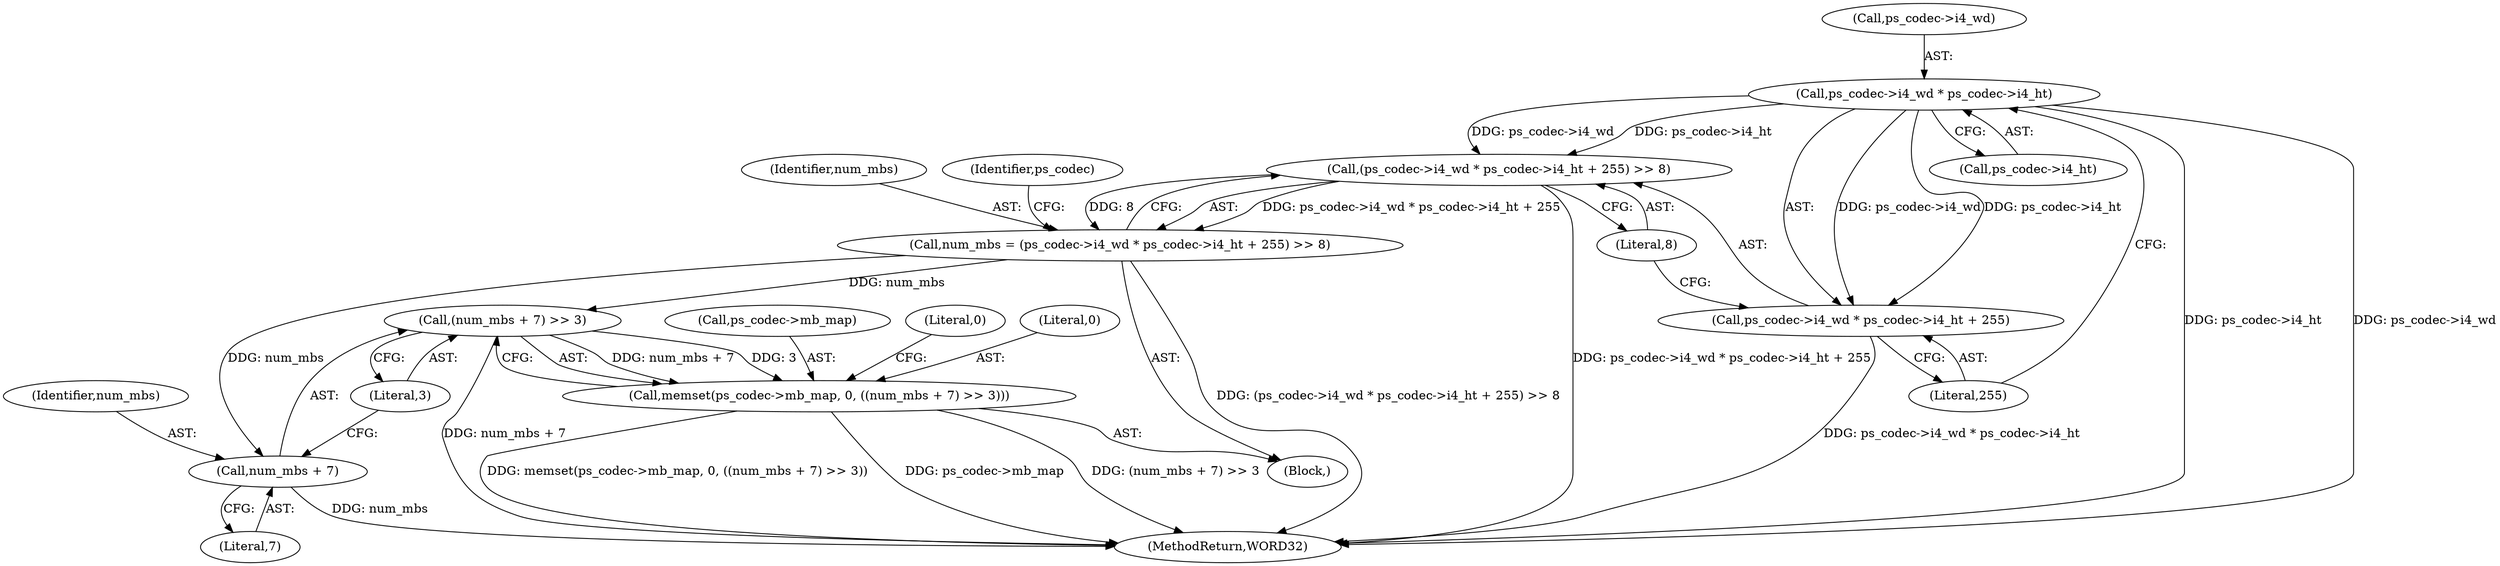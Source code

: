 digraph "0_Android_87fb7909c49e6a4510ba86ace1ffc83459c7e1b9@pointer" {
"1000328" [label="(Call,ps_codec->i4_wd * ps_codec->i4_ht)"];
"1000326" [label="(Call,(ps_codec->i4_wd * ps_codec->i4_ht + 255) >> 8)"];
"1000324" [label="(Call,num_mbs = (ps_codec->i4_wd * ps_codec->i4_ht + 255) >> 8)"];
"1000347" [label="(Call,(num_mbs + 7) >> 3)"];
"1000342" [label="(Call,memset(ps_codec->mb_map, 0, ((num_mbs + 7) >> 3)))"];
"1000348" [label="(Call,num_mbs + 7)"];
"1000327" [label="(Call,ps_codec->i4_wd * ps_codec->i4_ht + 255)"];
"1000322" [label="(Block,)"];
"1000346" [label="(Literal,0)"];
"1000335" [label="(Literal,255)"];
"1000329" [label="(Call,ps_codec->i4_wd)"];
"1000347" [label="(Call,(num_mbs + 7) >> 3)"];
"1000324" [label="(Call,num_mbs = (ps_codec->i4_wd * ps_codec->i4_ht + 255) >> 8)"];
"1000343" [label="(Call,ps_codec->mb_map)"];
"1000325" [label="(Identifier,num_mbs)"];
"1000342" [label="(Call,memset(ps_codec->mb_map, 0, ((num_mbs + 7) >> 3)))"];
"1000332" [label="(Call,ps_codec->i4_ht)"];
"1000349" [label="(Identifier,num_mbs)"];
"1000348" [label="(Call,num_mbs + 7)"];
"1000351" [label="(Literal,3)"];
"1000336" [label="(Literal,8)"];
"1000326" [label="(Call,(ps_codec->i4_wd * ps_codec->i4_ht + 255) >> 8)"];
"1000350" [label="(Literal,7)"];
"1001903" [label="(MethodReturn,WORD32)"];
"1000355" [label="(Literal,0)"];
"1000339" [label="(Identifier,ps_codec)"];
"1000328" [label="(Call,ps_codec->i4_wd * ps_codec->i4_ht)"];
"1000327" [label="(Call,ps_codec->i4_wd * ps_codec->i4_ht + 255)"];
"1000328" -> "1000327"  [label="AST: "];
"1000328" -> "1000332"  [label="CFG: "];
"1000329" -> "1000328"  [label="AST: "];
"1000332" -> "1000328"  [label="AST: "];
"1000335" -> "1000328"  [label="CFG: "];
"1000328" -> "1001903"  [label="DDG: ps_codec->i4_ht"];
"1000328" -> "1001903"  [label="DDG: ps_codec->i4_wd"];
"1000328" -> "1000326"  [label="DDG: ps_codec->i4_wd"];
"1000328" -> "1000326"  [label="DDG: ps_codec->i4_ht"];
"1000328" -> "1000327"  [label="DDG: ps_codec->i4_wd"];
"1000328" -> "1000327"  [label="DDG: ps_codec->i4_ht"];
"1000326" -> "1000324"  [label="AST: "];
"1000326" -> "1000336"  [label="CFG: "];
"1000327" -> "1000326"  [label="AST: "];
"1000336" -> "1000326"  [label="AST: "];
"1000324" -> "1000326"  [label="CFG: "];
"1000326" -> "1001903"  [label="DDG: ps_codec->i4_wd * ps_codec->i4_ht + 255"];
"1000326" -> "1000324"  [label="DDG: ps_codec->i4_wd * ps_codec->i4_ht + 255"];
"1000326" -> "1000324"  [label="DDG: 8"];
"1000324" -> "1000322"  [label="AST: "];
"1000325" -> "1000324"  [label="AST: "];
"1000339" -> "1000324"  [label="CFG: "];
"1000324" -> "1001903"  [label="DDG: (ps_codec->i4_wd * ps_codec->i4_ht + 255) >> 8"];
"1000324" -> "1000347"  [label="DDG: num_mbs"];
"1000324" -> "1000348"  [label="DDG: num_mbs"];
"1000347" -> "1000342"  [label="AST: "];
"1000347" -> "1000351"  [label="CFG: "];
"1000348" -> "1000347"  [label="AST: "];
"1000351" -> "1000347"  [label="AST: "];
"1000342" -> "1000347"  [label="CFG: "];
"1000347" -> "1001903"  [label="DDG: num_mbs + 7"];
"1000347" -> "1000342"  [label="DDG: num_mbs + 7"];
"1000347" -> "1000342"  [label="DDG: 3"];
"1000342" -> "1000322"  [label="AST: "];
"1000343" -> "1000342"  [label="AST: "];
"1000346" -> "1000342"  [label="AST: "];
"1000355" -> "1000342"  [label="CFG: "];
"1000342" -> "1001903"  [label="DDG: ps_codec->mb_map"];
"1000342" -> "1001903"  [label="DDG: (num_mbs + 7) >> 3"];
"1000342" -> "1001903"  [label="DDG: memset(ps_codec->mb_map, 0, ((num_mbs + 7) >> 3))"];
"1000348" -> "1000350"  [label="CFG: "];
"1000349" -> "1000348"  [label="AST: "];
"1000350" -> "1000348"  [label="AST: "];
"1000351" -> "1000348"  [label="CFG: "];
"1000348" -> "1001903"  [label="DDG: num_mbs"];
"1000327" -> "1000335"  [label="CFG: "];
"1000335" -> "1000327"  [label="AST: "];
"1000336" -> "1000327"  [label="CFG: "];
"1000327" -> "1001903"  [label="DDG: ps_codec->i4_wd * ps_codec->i4_ht"];
}
